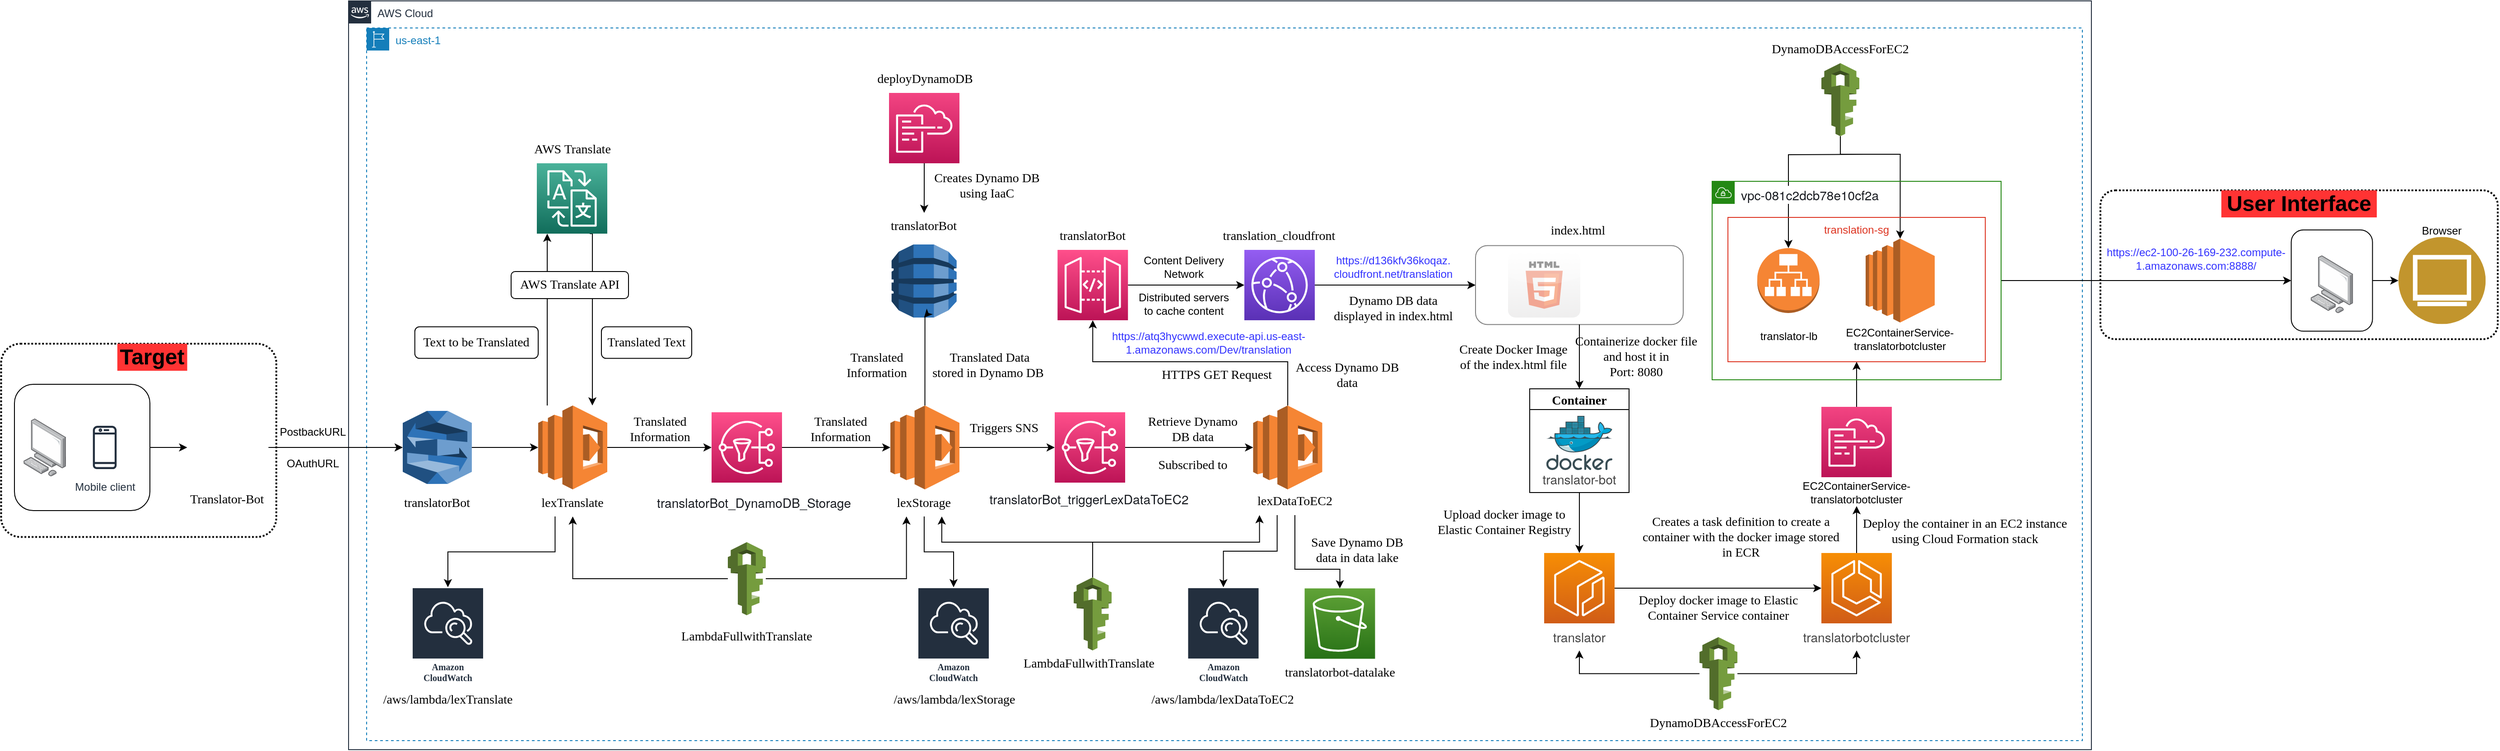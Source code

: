 <mxfile version="16.5.4" type="github">
  <diagram id="Cde-3X-1X5EVj61imLlX" name="Page-1">
    <mxGraphModel dx="1662" dy="762" grid="1" gridSize="10" guides="1" tooltips="1" connect="1" arrows="1" fold="1" page="1" pageScale="1" pageWidth="827" pageHeight="1169" math="0" shadow="0">
      <root>
        <mxCell id="0" />
        <mxCell id="1" parent="0" />
        <mxCell id="ni4OcqO88Lzvq4DjB9Rr-82" value="us-east-1" style="points=[[0,0],[0.25,0],[0.5,0],[0.75,0],[1,0],[1,0.25],[1,0.5],[1,0.75],[1,1],[0.75,1],[0.5,1],[0.25,1],[0,1],[0,0.75],[0,0.5],[0,0.25]];outlineConnect=0;gradientColor=none;html=1;whiteSpace=wrap;fontSize=12;fontStyle=0;container=1;pointerEvents=0;collapsible=0;recursiveResize=0;shape=mxgraph.aws4.group;grIcon=mxgraph.aws4.group_region;strokeColor=#147EBA;fillColor=none;verticalAlign=top;align=left;spacingLeft=30;fontColor=#147EBA;dashed=1;" vertex="1" parent="1">
          <mxGeometry x="440" y="30" width="1900" height="790" as="geometry" />
        </mxCell>
        <mxCell id="rzOmGo2VR9fKO25eVvpv-13" value="HTTPS GET Request" style="text;html=1;strokeColor=none;fillColor=none;align=center;verticalAlign=middle;whiteSpace=wrap;rounded=0;fontFamily=Tahoma;fontStyle=0;fontSize=14;" parent="ni4OcqO88Lzvq4DjB9Rr-82" vertex="1">
          <mxGeometry x="863.56" y="370" width="154.88" height="30" as="geometry" />
        </mxCell>
        <mxCell id="rzOmGo2VR9fKO25eVvpv-29" value="" style="shape=image;html=1;verticalAlign=top;verticalLabelPosition=bottom;labelBackgroundColor=#ffffff;imageAspect=0;aspect=fixed;image=https://cdn1.iconfinder.com/data/icons/hawcons/32/700035-icon-77-document-file-css-128.png" parent="ni4OcqO88Lzvq4DjB9Rr-82" vertex="1">
          <mxGeometry x="1408" y="250" width="70" height="70" as="geometry" />
        </mxCell>
        <mxCell id="rzOmGo2VR9fKO25eVvpv-30" value="" style="shape=image;html=1;verticalAlign=top;verticalLabelPosition=bottom;labelBackgroundColor=#ffffff;imageAspect=0;aspect=fixed;image=https://cdn0.iconfinder.com/data/icons/file-names-26/512/27-128.png" parent="ni4OcqO88Lzvq4DjB9Rr-82" vertex="1">
          <mxGeometry x="1344" y="250" width="70" height="70" as="geometry" />
        </mxCell>
        <mxCell id="rzOmGo2VR9fKO25eVvpv-27" value="" style="dashed=0;outlineConnect=0;html=1;align=center;labelPosition=center;verticalLabelPosition=bottom;verticalAlign=top;shape=mxgraph.webicons.html5;gradientColor=#DFDEDE" parent="ni4OcqO88Lzvq4DjB9Rr-82" vertex="1">
          <mxGeometry x="1264" y="249" width="80" height="72" as="geometry" />
        </mxCell>
        <mxCell id="EA1YKVZXCybgp4M1fabI-1" value="AWS Cloud" style="points=[[0,0],[0.25,0],[0.5,0],[0.75,0],[1,0],[1,0.25],[1,0.5],[1,0.75],[1,1],[0.75,1],[0.5,1],[0.25,1],[0,1],[0,0.75],[0,0.5],[0,0.25]];outlineConnect=0;gradientColor=none;html=1;whiteSpace=wrap;fontSize=12;fontStyle=0;shape=mxgraph.aws4.group;grIcon=mxgraph.aws4.group_aws_cloud_alt;strokeColor=#232F3E;fillColor=none;verticalAlign=top;align=left;spacingLeft=30;fontColor=#232F3E;dashed=0;" parent="1" vertex="1">
          <mxGeometry x="420" width="1930" height="830" as="geometry" />
        </mxCell>
        <mxCell id="XaE2ZHyz7dsWg8NqnUYi-12" value="" style="rounded=1;arcSize=10;dashed=1;fillColor=none;gradientColor=none;dashPattern=1 1;strokeWidth=2;" parent="1" vertex="1">
          <mxGeometry x="2360" y="210" width="440" height="165" as="geometry" />
        </mxCell>
        <mxCell id="XaE2ZHyz7dsWg8NqnUYi-1" value="" style="rounded=1;arcSize=10;dashed=1;fillColor=none;gradientColor=none;dashPattern=1 1;strokeWidth=2;" parent="1" vertex="1">
          <mxGeometry x="35.25" y="380" width="304.75" height="214.25" as="geometry" />
        </mxCell>
        <mxCell id="UKweu5wvskNlFkjZEGn7-25" value="Translated &lt;br&gt;Information" style="text;html=1;strokeColor=none;fillColor=none;align=center;verticalAlign=middle;whiteSpace=wrap;rounded=0;fontFamily=Tahoma;fontStyle=0;fontSize=14;" parent="1" vertex="1">
          <mxGeometry x="690" y="460" width="150" height="30" as="geometry" />
        </mxCell>
        <mxCell id="XaE2ZHyz7dsWg8NqnUYi-13" value="Translated&lt;br&gt;Information" style="text;html=1;strokeColor=none;fillColor=none;align=center;verticalAlign=middle;whiteSpace=wrap;rounded=0;fontFamily=Tahoma;fontStyle=0;fontSize=14;" parent="1" vertex="1">
          <mxGeometry x="890" y="460" width="150" height="30" as="geometry" />
        </mxCell>
        <mxCell id="UKweu5wvskNlFkjZEGn7-30" value="Translated&lt;br&gt;Information" style="text;html=1;strokeColor=none;fillColor=none;align=center;verticalAlign=middle;whiteSpace=wrap;rounded=0;fontFamily=Tahoma;fontStyle=0;fontSize=14;" parent="1" vertex="1">
          <mxGeometry x="930" y="388.75" width="150" height="30" as="geometry" />
        </mxCell>
        <mxCell id="rzOmGo2VR9fKO25eVvpv-54" value="Translated Data &lt;br&gt;stored in Dynamo DB&amp;nbsp;" style="text;html=1;strokeColor=none;fillColor=none;align=center;verticalAlign=middle;whiteSpace=wrap;rounded=0;fontFamily=Tahoma;fontStyle=0;fontSize=14;" parent="1" vertex="1">
          <mxGeometry x="1055.12" y="388.75" width="150" height="30" as="geometry" />
        </mxCell>
        <mxCell id="sKFou9yZOoE1EBQb0Xwh-13" value="Subscribed to" style="text;html=1;strokeColor=none;fillColor=none;align=center;verticalAlign=middle;whiteSpace=wrap;rounded=0;fontFamily=Tahoma;fontStyle=0;fontSize=14;" parent="1" vertex="1">
          <mxGeometry x="1310" y="500" width="90" height="30" as="geometry" />
        </mxCell>
        <mxCell id="A36-IKuRs1dUuJYJ4YyN-19" value="&lt;font style=&quot;font-size: 14px&quot;&gt;Retrieve Dynamo &lt;br&gt;DB data&lt;/font&gt;" style="text;html=1;strokeColor=none;fillColor=none;align=center;verticalAlign=middle;whiteSpace=wrap;rounded=0;fontFamily=Tahoma;fontStyle=0;fontSize=14;" parent="1" vertex="1">
          <mxGeometry x="1280" y="460" width="150" height="30" as="geometry" />
        </mxCell>
        <mxCell id="sKFou9yZOoE1EBQb0Xwh-12" value="Triggers SNS" style="text;html=1;strokeColor=none;fillColor=none;align=center;verticalAlign=middle;whiteSpace=wrap;rounded=0;fontFamily=Tahoma;fontStyle=0;fontSize=14;" parent="1" vertex="1">
          <mxGeometry x="1070.59" y="458.5" width="150" height="30" as="geometry" />
        </mxCell>
        <mxCell id="rzOmGo2VR9fKO25eVvpv-15" value="&lt;font style=&quot;font-size: 14px&quot;&gt;Access Dynamo DB &lt;br&gt;data&lt;/font&gt;" style="text;html=1;strokeColor=none;fillColor=none;align=center;verticalAlign=middle;whiteSpace=wrap;rounded=0;fontFamily=Tahoma;fontStyle=0;fontSize=14;" parent="1" vertex="1">
          <mxGeometry x="1461.75" y="400" width="128.25" height="30" as="geometry" />
        </mxCell>
        <mxCell id="rzOmGo2VR9fKO25eVvpv-17" value="&lt;font style=&quot;font-size: 14px&quot;&gt;Save Dynamo DB &lt;br&gt;data in data lake&lt;/font&gt;" style="text;html=1;strokeColor=none;fillColor=none;align=center;verticalAlign=middle;whiteSpace=wrap;rounded=0;fontFamily=Tahoma;fontStyle=0;fontSize=14;" parent="1" vertex="1">
          <mxGeometry x="1461.75" y="594.25" width="150" height="30" as="geometry" />
        </mxCell>
        <mxCell id="rzOmGo2VR9fKO25eVvpv-35" value="" style="rounded=1;whiteSpace=wrap;html=1;shadow=0;glass=0;opacity=50;" parent="1" vertex="1">
          <mxGeometry x="1668" y="271.25" width="230" height="87.5" as="geometry" />
        </mxCell>
        <mxCell id="rzOmGo2VR9fKO25eVvpv-41" value="" style="edgeStyle=orthogonalEdgeStyle;rounded=0;orthogonalLoop=1;jettySize=auto;html=1;entryX=0.5;entryY=0;entryDx=0;entryDy=0;" parent="1" source="rzOmGo2VR9fKO25eVvpv-35" target="UKweu5wvskNlFkjZEGn7-52" edge="1">
          <mxGeometry relative="1" as="geometry" />
        </mxCell>
        <mxCell id="UKweu5wvskNlFkjZEGn7-3" value="" style="edgeStyle=orthogonalEdgeStyle;rounded=0;orthogonalLoop=1;jettySize=auto;html=1;fontFamily=Tahoma;fontSize=14;" parent="1" source="mrodCyjBKe6o-l9PmYg6-1" target="mrodCyjBKe6o-l9PmYg6-2" edge="1">
          <mxGeometry relative="1" as="geometry" />
        </mxCell>
        <mxCell id="mrodCyjBKe6o-l9PmYg6-1" value="" style="outlineConnect=0;dashed=0;verticalLabelPosition=bottom;verticalAlign=top;align=center;html=1;shape=mxgraph.aws3.lex;fillColor=#2E73B8;gradientColor=none;" parent="1" vertex="1">
          <mxGeometry x="480" y="454.5" width="76.5" height="81" as="geometry" />
        </mxCell>
        <mxCell id="UKweu5wvskNlFkjZEGn7-14" value="" style="edgeStyle=orthogonalEdgeStyle;rounded=0;orthogonalLoop=1;jettySize=auto;html=1;fontFamily=Tahoma;fontSize=14;" parent="1" source="mrodCyjBKe6o-l9PmYg6-2" target="mrodCyjBKe6o-l9PmYg6-4" edge="1">
          <mxGeometry relative="1" as="geometry">
            <Array as="points">
              <mxPoint x="640" y="410" />
              <mxPoint x="640" y="410" />
            </Array>
            <mxPoint x="640" y="378" as="targetPoint" />
          </mxGeometry>
        </mxCell>
        <mxCell id="UKweu5wvskNlFkjZEGn7-23" style="edgeStyle=orthogonalEdgeStyle;rounded=0;orthogonalLoop=1;jettySize=auto;html=1;fontFamily=Tahoma;fontSize=14;entryX=0;entryY=0.5;entryDx=0;entryDy=0;entryPerimeter=0;" parent="1" source="mrodCyjBKe6o-l9PmYg6-2" target="UKweu5wvskNlFkjZEGn7-4" edge="1">
          <mxGeometry relative="1" as="geometry" />
        </mxCell>
        <mxCell id="mrodCyjBKe6o-l9PmYg6-2" value="" style="outlineConnect=0;dashed=0;verticalLabelPosition=bottom;verticalAlign=top;align=center;html=1;shape=mxgraph.aws3.lambda;fillColor=#F58534;gradientColor=none;" parent="1" vertex="1">
          <mxGeometry x="630" y="448.5" width="76.5" height="93" as="geometry" />
        </mxCell>
        <mxCell id="UKweu5wvskNlFkjZEGn7-17" value="" style="edgeStyle=orthogonalEdgeStyle;rounded=0;orthogonalLoop=1;jettySize=auto;html=1;fontFamily=Tahoma;fontSize=14;exitX=0.75;exitY=1;exitDx=0;exitDy=0;exitPerimeter=0;" parent="1" source="mrodCyjBKe6o-l9PmYg6-4" target="mrodCyjBKe6o-l9PmYg6-2" edge="1">
          <mxGeometry relative="1" as="geometry">
            <Array as="points">
              <mxPoint x="690" y="258" />
            </Array>
            <mxPoint x="690" y="378" as="sourcePoint" />
          </mxGeometry>
        </mxCell>
        <mxCell id="mrodCyjBKe6o-l9PmYg6-4" value="" style="sketch=0;points=[[0,0,0],[0.25,0,0],[0.5,0,0],[0.75,0,0],[1,0,0],[0,1,0],[0.25,1,0],[0.5,1,0],[0.75,1,0],[1,1,0],[0,0.25,0],[0,0.5,0],[0,0.75,0],[1,0.25,0],[1,0.5,0],[1,0.75,0]];outlineConnect=0;fontColor=#232F3E;gradientColor=#4AB29A;gradientDirection=north;fillColor=#116D5B;strokeColor=#ffffff;dashed=0;verticalLabelPosition=bottom;verticalAlign=top;align=center;html=1;fontSize=12;fontStyle=0;aspect=fixed;shape=mxgraph.aws4.resourceIcon;resIcon=mxgraph.aws4.translate;" parent="1" vertex="1">
          <mxGeometry x="628.5" y="180" width="78" height="78" as="geometry" />
        </mxCell>
        <mxCell id="sKFou9yZOoE1EBQb0Xwh-3" style="edgeStyle=orthogonalEdgeStyle;rounded=0;orthogonalLoop=1;jettySize=auto;html=1;exitX=0.25;exitY=1;exitDx=0;exitDy=0;" parent="1" source="UKweu5wvskNlFkjZEGn7-1" target="UKweu5wvskNlFkjZEGn7-35" edge="1">
          <mxGeometry relative="1" as="geometry" />
        </mxCell>
        <mxCell id="UKweu5wvskNlFkjZEGn7-1" value="lexTranslate" style="text;html=1;strokeColor=none;fillColor=none;align=center;verticalAlign=middle;whiteSpace=wrap;rounded=0;fontFamily=Tahoma;fontStyle=0;fontSize=14;" parent="1" vertex="1">
          <mxGeometry x="629.13" y="541.5" width="78.25" height="30" as="geometry" />
        </mxCell>
        <mxCell id="UKweu5wvskNlFkjZEGn7-2" value="translatorBot" style="text;html=1;strokeColor=none;fillColor=none;align=center;verticalAlign=middle;whiteSpace=wrap;rounded=0;fontFamily=Tahoma;fontStyle=0;fontSize=14;" parent="1" vertex="1">
          <mxGeometry x="479.12" y="541.5" width="78.25" height="30" as="geometry" />
        </mxCell>
        <mxCell id="UKweu5wvskNlFkjZEGn7-27" value="" style="edgeStyle=orthogonalEdgeStyle;rounded=0;orthogonalLoop=1;jettySize=auto;html=1;fontFamily=Tahoma;fontSize=14;" parent="1" source="UKweu5wvskNlFkjZEGn7-4" target="UKweu5wvskNlFkjZEGn7-26" edge="1">
          <mxGeometry relative="1" as="geometry" />
        </mxCell>
        <mxCell id="UKweu5wvskNlFkjZEGn7-4" value="" style="sketch=0;points=[[0,0,0],[0.25,0,0],[0.5,0,0],[0.75,0,0],[1,0,0],[0,1,0],[0.25,1,0],[0.5,1,0],[0.75,1,0],[1,1,0],[0,0.25,0],[0,0.5,0],[0,0.75,0],[1,0.25,0],[1,0.5,0],[1,0.75,0]];outlineConnect=0;fontColor=#232F3E;gradientColor=#FF4F8B;gradientDirection=north;fillColor=#BC1356;strokeColor=#ffffff;dashed=0;verticalLabelPosition=bottom;verticalAlign=top;align=center;html=1;fontSize=12;fontStyle=0;aspect=fixed;shape=mxgraph.aws4.resourceIcon;resIcon=mxgraph.aws4.sns;fontFamily=Tahoma;" parent="1" vertex="1">
          <mxGeometry x="822" y="456" width="78" height="78" as="geometry" />
        </mxCell>
        <mxCell id="UKweu5wvskNlFkjZEGn7-11" value="" style="edgeStyle=orthogonalEdgeStyle;rounded=0;orthogonalLoop=1;jettySize=auto;html=1;fontFamily=Tahoma;fontSize=14;" parent="1" source="UKweu5wvskNlFkjZEGn7-7" target="UKweu5wvskNlFkjZEGn7-1" edge="1">
          <mxGeometry relative="1" as="geometry" />
        </mxCell>
        <mxCell id="UKweu5wvskNlFkjZEGn7-33" style="edgeStyle=orthogonalEdgeStyle;rounded=0;orthogonalLoop=1;jettySize=auto;html=1;entryX=0.25;entryY=1;entryDx=0;entryDy=0;fontFamily=Tahoma;fontSize=14;" parent="1" source="UKweu5wvskNlFkjZEGn7-7" target="UKweu5wvskNlFkjZEGn7-31" edge="1">
          <mxGeometry relative="1" as="geometry" />
        </mxCell>
        <mxCell id="UKweu5wvskNlFkjZEGn7-7" value="" style="outlineConnect=0;dashed=0;verticalLabelPosition=bottom;verticalAlign=top;align=center;html=1;shape=mxgraph.aws3.iam;fillColor=#759C3E;gradientColor=none;fontFamily=Tahoma;fontSize=14;" parent="1" vertex="1">
          <mxGeometry x="840" y="600" width="42" height="81" as="geometry" />
        </mxCell>
        <mxCell id="UKweu5wvskNlFkjZEGn7-10" value="LambdaFullwithTranslate" style="text;html=1;strokeColor=none;fillColor=none;align=center;verticalAlign=middle;whiteSpace=wrap;rounded=0;fontFamily=Tahoma;fontStyle=0;fontSize=14;" parent="1" vertex="1">
          <mxGeometry x="821.75" y="690" width="78.25" height="30" as="geometry" />
        </mxCell>
        <mxCell id="UKweu5wvskNlFkjZEGn7-12" value="" style="outlineConnect=0;dashed=0;verticalLabelPosition=bottom;verticalAlign=top;align=center;html=1;shape=mxgraph.aws3.dynamo_db;fillColor=#2E73B8;gradientColor=none;fontFamily=Tahoma;fontSize=14;" parent="1" vertex="1">
          <mxGeometry x="1021.37" y="270" width="72" height="81" as="geometry" />
        </mxCell>
        <mxCell id="UKweu5wvskNlFkjZEGn7-13" value="AWS Translate" style="text;html=1;strokeColor=none;fillColor=none;align=center;verticalAlign=middle;whiteSpace=wrap;rounded=0;fontFamily=Tahoma;fontStyle=0;fontSize=14;" parent="1" vertex="1">
          <mxGeometry x="621.63" y="150" width="91.75" height="30" as="geometry" />
        </mxCell>
        <mxCell id="UKweu5wvskNlFkjZEGn7-21" value="Translated Text" style="rounded=1;whiteSpace=wrap;html=1;fontFamily=Tahoma;fontSize=14;" parent="1" vertex="1">
          <mxGeometry x="700" y="361.25" width="100" height="35" as="geometry" />
        </mxCell>
        <mxCell id="UKweu5wvskNlFkjZEGn7-22" value="Text to be Translated" style="rounded=1;whiteSpace=wrap;html=1;fontFamily=Tahoma;fontSize=14;" parent="1" vertex="1">
          <mxGeometry x="493.38" y="361.25" width="136.62" height="35" as="geometry" />
        </mxCell>
        <mxCell id="rzOmGo2VR9fKO25eVvpv-45" value="" style="edgeStyle=orthogonalEdgeStyle;rounded=0;orthogonalLoop=1;jettySize=auto;html=1;" parent="1" source="UKweu5wvskNlFkjZEGn7-26" target="rzOmGo2VR9fKO25eVvpv-44" edge="1">
          <mxGeometry relative="1" as="geometry" />
        </mxCell>
        <mxCell id="UKweu5wvskNlFkjZEGn7-26" value="" style="outlineConnect=0;dashed=0;verticalLabelPosition=bottom;verticalAlign=top;align=center;html=1;shape=mxgraph.aws3.lambda;fillColor=#F58534;gradientColor=none;" parent="1" vertex="1">
          <mxGeometry x="1020" y="448.5" width="76.5" height="93" as="geometry" />
        </mxCell>
        <mxCell id="UKweu5wvskNlFkjZEGn7-29" value="&lt;span style=&quot;color: rgb(22 , 25 , 31) ; font-family: &amp;#34;amazon ember&amp;#34; , &amp;#34;helvetica neue&amp;#34; , &amp;#34;roboto&amp;#34; , &amp;#34;arial&amp;#34; , sans-serif ; background-color: rgb(255 , 255 , 255)&quot;&gt;translatorBot_DynamoDB_Storage&lt;/span&gt;" style="text;html=1;strokeColor=none;fillColor=none;align=center;verticalAlign=middle;whiteSpace=wrap;rounded=0;fontFamily=Tahoma;fontStyle=0;fontSize=14;" parent="1" vertex="1">
          <mxGeometry x="829.75" y="541.5" width="78.25" height="30" as="geometry" />
        </mxCell>
        <mxCell id="ni4OcqO88Lzvq4DjB9Rr-25" style="edgeStyle=orthogonalEdgeStyle;rounded=0;orthogonalLoop=1;jettySize=auto;html=1;" edge="1" parent="1" source="UKweu5wvskNlFkjZEGn7-31" target="UKweu5wvskNlFkjZEGn7-37">
          <mxGeometry relative="1" as="geometry" />
        </mxCell>
        <mxCell id="UKweu5wvskNlFkjZEGn7-31" value="lexStorage" style="text;html=1;strokeColor=none;fillColor=none;align=center;verticalAlign=middle;whiteSpace=wrap;rounded=0;fontFamily=Tahoma;fontStyle=0;fontSize=14;" parent="1" vertex="1">
          <mxGeometry x="1018.25" y="541.5" width="78.25" height="30" as="geometry" />
        </mxCell>
        <mxCell id="UKweu5wvskNlFkjZEGn7-34" value="translatorBot" style="text;html=1;strokeColor=none;fillColor=none;align=center;verticalAlign=middle;whiteSpace=wrap;rounded=0;fontFamily=Tahoma;fontStyle=0;fontSize=14;" parent="1" vertex="1">
          <mxGeometry x="1018.25" y="235" width="78.25" height="30" as="geometry" />
        </mxCell>
        <mxCell id="UKweu5wvskNlFkjZEGn7-35" value="Amazon CloudWatch" style="sketch=0;outlineConnect=0;fontColor=#232F3E;gradientColor=none;strokeColor=#ffffff;fillColor=#232F3E;dashed=0;verticalLabelPosition=middle;verticalAlign=bottom;align=center;html=1;whiteSpace=wrap;fontSize=10;fontStyle=1;spacing=3;shape=mxgraph.aws4.productIcon;prIcon=mxgraph.aws4.cloudwatch;fontFamily=Tahoma;" parent="1" vertex="1">
          <mxGeometry x="490" y="650" width="80" height="110" as="geometry" />
        </mxCell>
        <mxCell id="UKweu5wvskNlFkjZEGn7-37" value="Amazon CloudWatch" style="sketch=0;outlineConnect=0;fontColor=#232F3E;gradientColor=none;strokeColor=#ffffff;fillColor=#232F3E;dashed=0;verticalLabelPosition=middle;verticalAlign=bottom;align=center;html=1;whiteSpace=wrap;fontSize=10;fontStyle=1;spacing=3;shape=mxgraph.aws4.productIcon;prIcon=mxgraph.aws4.cloudwatch;fontFamily=Tahoma;" parent="1" vertex="1">
          <mxGeometry x="1050" y="650" width="80" height="110" as="geometry" />
        </mxCell>
        <mxCell id="UKweu5wvskNlFkjZEGn7-40" value="/aws/lambda/lexTranslate" style="text;html=1;strokeColor=none;fillColor=none;align=center;verticalAlign=middle;whiteSpace=wrap;rounded=0;fontFamily=Tahoma;fontStyle=0;fontSize=14;" parent="1" vertex="1">
          <mxGeometry x="490.88" y="760" width="78.25" height="30" as="geometry" />
        </mxCell>
        <mxCell id="UKweu5wvskNlFkjZEGn7-42" value="/aws/lambda/lexStorage" style="text;html=1;strokeColor=none;fillColor=none;align=center;verticalAlign=middle;whiteSpace=wrap;rounded=0;fontFamily=Tahoma;fontStyle=0;fontSize=14;" parent="1" vertex="1">
          <mxGeometry x="1051.75" y="760" width="78.25" height="30" as="geometry" />
        </mxCell>
        <mxCell id="ni4OcqO88Lzvq4DjB9Rr-4" value="" style="edgeStyle=orthogonalEdgeStyle;rounded=0;orthogonalLoop=1;jettySize=auto;html=1;" edge="1" parent="1" source="UKweu5wvskNlFkjZEGn7-52" target="ni4OcqO88Lzvq4DjB9Rr-3">
          <mxGeometry relative="1" as="geometry" />
        </mxCell>
        <mxCell id="UKweu5wvskNlFkjZEGn7-52" value="Container" style="swimlane;fontFamily=Tahoma;fontSize=14;" parent="1" vertex="1">
          <mxGeometry x="1728" y="430" width="110" height="115" as="geometry" />
        </mxCell>
        <mxCell id="UKweu5wvskNlFkjZEGn7-51" value="" style="sketch=0;aspect=fixed;html=1;points=[];align=center;image;fontSize=12;image=img/lib/mscae/Docker.svg;fontFamily=Tahoma;" parent="UKweu5wvskNlFkjZEGn7-52" vertex="1">
          <mxGeometry x="18.41" y="30" width="73.18" height="60" as="geometry" />
        </mxCell>
        <mxCell id="ni4OcqO88Lzvq4DjB9Rr-41" value="&lt;span style=&quot;color: rgb(68 , 68 , 68) ; font-family: &amp;#34;helvetica neue&amp;#34; , &amp;#34;roboto&amp;#34; , &amp;#34;arial&amp;#34; , &amp;#34;droid sans&amp;#34; , sans-serif ; font-size: 14px ; text-align: left ; background-color: rgb(255 , 255 , 255)&quot;&gt;translator-bot&lt;/span&gt;" style="text;html=1;strokeColor=none;fillColor=none;align=center;verticalAlign=middle;whiteSpace=wrap;rounded=0;" vertex="1" parent="UKweu5wvskNlFkjZEGn7-52">
          <mxGeometry x="10" y="85" width="90" height="30" as="geometry" />
        </mxCell>
        <mxCell id="VdarfOzmsGKDCOIK_PlB-1" value="&lt;span style=&quot;font-family: &amp;#34;tahoma&amp;#34; ; font-size: 14px&quot;&gt;AWS Translate API&lt;/span&gt;" style="rounded=1;whiteSpace=wrap;html=1;" parent="1" vertex="1">
          <mxGeometry x="600" y="300" width="130" height="30" as="geometry" />
        </mxCell>
        <mxCell id="VdarfOzmsGKDCOIK_PlB-5" style="edgeStyle=orthogonalEdgeStyle;rounded=0;orthogonalLoop=1;jettySize=auto;html=1;" parent="1" source="VdarfOzmsGKDCOIK_PlB-4" target="mrodCyjBKe6o-l9PmYg6-1" edge="1">
          <mxGeometry relative="1" as="geometry" />
        </mxCell>
        <mxCell id="VdarfOzmsGKDCOIK_PlB-4" value="" style="shape=image;html=1;verticalAlign=top;verticalLabelPosition=bottom;labelBackgroundColor=#ffffff;imageAspect=0;aspect=fixed;image=https://cdn2.iconfinder.com/data/icons/social-media-2285/512/1_Slack_colored_svg-128.png" parent="1" vertex="1">
          <mxGeometry x="241.31" y="450" width="90" height="90" as="geometry" />
        </mxCell>
        <mxCell id="VdarfOzmsGKDCOIK_PlB-6" value="Translator-Bot" style="text;html=1;strokeColor=none;fillColor=none;align=center;verticalAlign=middle;whiteSpace=wrap;rounded=0;fontFamily=Tahoma;fontStyle=0;fontSize=14;" parent="1" vertex="1">
          <mxGeometry x="240.19" y="537.75" width="91.12" height="30" as="geometry" />
        </mxCell>
        <mxCell id="rzOmGo2VR9fKO25eVvpv-51" style="edgeStyle=orthogonalEdgeStyle;rounded=0;orthogonalLoop=1;jettySize=auto;html=1;fontSize=12;entryX=0.5;entryY=1;entryDx=0;entryDy=0;entryPerimeter=0;" parent="1" source="VdarfOzmsGKDCOIK_PlB-7" target="VdarfOzmsGKDCOIK_PlB-9" edge="1">
          <mxGeometry relative="1" as="geometry">
            <mxPoint x="1244" y="360" as="targetPoint" />
            <Array as="points">
              <mxPoint x="1460" y="400" />
              <mxPoint x="1244" y="400" />
            </Array>
          </mxGeometry>
        </mxCell>
        <mxCell id="VdarfOzmsGKDCOIK_PlB-7" value="" style="outlineConnect=0;dashed=0;verticalLabelPosition=bottom;verticalAlign=top;align=center;html=1;shape=mxgraph.aws3.lambda;fillColor=#F58534;gradientColor=none;" parent="1" vertex="1">
          <mxGeometry x="1421.75" y="448.5" width="76.5" height="93" as="geometry" />
        </mxCell>
        <mxCell id="ni4OcqO88Lzvq4DjB9Rr-5" style="edgeStyle=orthogonalEdgeStyle;rounded=0;orthogonalLoop=1;jettySize=auto;html=1;entryX=0;entryY=0.5;entryDx=0;entryDy=0;entryPerimeter=0;" edge="1" parent="1" source="VdarfOzmsGKDCOIK_PlB-9" target="ni4OcqO88Lzvq4DjB9Rr-60">
          <mxGeometry relative="1" as="geometry" />
        </mxCell>
        <mxCell id="VdarfOzmsGKDCOIK_PlB-9" value="" style="sketch=0;points=[[0,0,0],[0.25,0,0],[0.5,0,0],[0.75,0,0],[1,0,0],[0,1,0],[0.25,1,0],[0.5,1,0],[0.75,1,0],[1,1,0],[0,0.25,0],[0,0.5,0],[0,0.75,0],[1,0.25,0],[1,0.5,0],[1,0.75,0]];outlineConnect=0;fontColor=#232F3E;gradientColor=#FF4F8B;gradientDirection=north;fillColor=#BC1356;strokeColor=#ffffff;dashed=0;verticalLabelPosition=bottom;verticalAlign=top;align=center;html=1;fontSize=12;fontStyle=0;aspect=fixed;shape=mxgraph.aws4.resourceIcon;resIcon=mxgraph.aws4.api_gateway;" parent="1" vertex="1">
          <mxGeometry x="1205.12" y="276" width="78" height="78" as="geometry" />
        </mxCell>
        <mxCell id="rzOmGo2VR9fKO25eVvpv-52" value="" style="edgeStyle=orthogonalEdgeStyle;rounded=0;orthogonalLoop=1;jettySize=auto;html=1;fontSize=12;exitX=0.25;exitY=1;exitDx=0;exitDy=0;" parent="1" source="sKFou9yZOoE1EBQb0Xwh-4" target="sKFou9yZOoE1EBQb0Xwh-17" edge="1">
          <mxGeometry relative="1" as="geometry" />
        </mxCell>
        <mxCell id="rzOmGo2VR9fKO25eVvpv-53" value="" style="edgeStyle=orthogonalEdgeStyle;rounded=0;orthogonalLoop=1;jettySize=auto;html=1;fontSize=12;entryX=0.5;entryY=0;entryDx=0;entryDy=0;entryPerimeter=0;" parent="1" source="sKFou9yZOoE1EBQb0Xwh-4" target="A36-IKuRs1dUuJYJ4YyN-14" edge="1">
          <mxGeometry relative="1" as="geometry">
            <Array as="points">
              <mxPoint x="1512" y="630" />
              <mxPoint x="1659" y="630" />
            </Array>
          </mxGeometry>
        </mxCell>
        <mxCell id="sKFou9yZOoE1EBQb0Xwh-4" value="lexDataToEC2" style="text;html=1;strokeColor=none;fillColor=none;align=center;verticalAlign=middle;whiteSpace=wrap;rounded=0;fontFamily=Tahoma;fontStyle=0;fontSize=14;" parent="1" vertex="1">
          <mxGeometry x="1428.75" y="540" width="78.25" height="30" as="geometry" />
        </mxCell>
        <mxCell id="XaE2ZHyz7dsWg8NqnUYi-8" style="edgeStyle=orthogonalEdgeStyle;rounded=0;orthogonalLoop=1;jettySize=auto;html=1;exitX=0.5;exitY=0;exitDx=0;exitDy=0;entryX=0.5;entryY=1;entryDx=0;entryDy=0;entryPerimeter=0;exitPerimeter=0;" parent="1" source="UKweu5wvskNlFkjZEGn7-26" target="UKweu5wvskNlFkjZEGn7-12" edge="1">
          <mxGeometry relative="1" as="geometry">
            <Array as="points">
              <mxPoint x="1058" y="350" />
              <mxPoint x="1057" y="350" />
            </Array>
          </mxGeometry>
        </mxCell>
        <mxCell id="sKFou9yZOoE1EBQb0Xwh-16" value="&lt;span style=&quot;color: rgb(22 , 25 , 31) ; font-family: &amp;#34;amazon ember&amp;#34; , &amp;#34;helvetica neue&amp;#34; , &amp;#34;roboto&amp;#34; , &amp;#34;arial&amp;#34; , sans-serif ; background-color: rgb(255 , 255 , 255)&quot;&gt;translatorBot_triggerLexDataToEC2&lt;/span&gt;" style="text;html=1;strokeColor=none;fillColor=none;align=center;verticalAlign=middle;whiteSpace=wrap;rounded=0;fontFamily=Tahoma;fontStyle=0;fontSize=14;" parent="1" vertex="1">
          <mxGeometry x="1201" y="537.75" width="78.25" height="30" as="geometry" />
        </mxCell>
        <mxCell id="sKFou9yZOoE1EBQb0Xwh-17" value="Amazon CloudWatch" style="sketch=0;outlineConnect=0;fontColor=#232F3E;gradientColor=none;strokeColor=#ffffff;fillColor=#232F3E;dashed=0;verticalLabelPosition=middle;verticalAlign=bottom;align=center;html=1;whiteSpace=wrap;fontSize=10;fontStyle=1;spacing=3;shape=mxgraph.aws4.productIcon;prIcon=mxgraph.aws4.cloudwatch;fontFamily=Tahoma;" parent="1" vertex="1">
          <mxGeometry x="1348.75" y="650" width="80" height="110" as="geometry" />
        </mxCell>
        <mxCell id="sKFou9yZOoE1EBQb0Xwh-18" value="/aws/lambda/lexDataToEC2" style="text;html=1;strokeColor=none;fillColor=none;align=center;verticalAlign=middle;whiteSpace=wrap;rounded=0;fontFamily=Tahoma;fontStyle=0;fontSize=14;" parent="1" vertex="1">
          <mxGeometry x="1348.75" y="760" width="78.25" height="30" as="geometry" />
        </mxCell>
        <mxCell id="sKFou9yZOoE1EBQb0Xwh-30" value="" style="edgeStyle=orthogonalEdgeStyle;rounded=0;orthogonalLoop=1;jettySize=auto;html=1;" parent="1" source="sKFou9yZOoE1EBQb0Xwh-25" target="VdarfOzmsGKDCOIK_PlB-4" edge="1">
          <mxGeometry relative="1" as="geometry" />
        </mxCell>
        <mxCell id="sKFou9yZOoE1EBQb0Xwh-25" value="" style="rounded=1;whiteSpace=wrap;html=1;" parent="1" vertex="1">
          <mxGeometry x="50" y="425" width="150" height="140" as="geometry" />
        </mxCell>
        <mxCell id="sKFou9yZOoE1EBQb0Xwh-28" value="Mobile client" style="sketch=0;outlineConnect=0;fontColor=#232F3E;gradientColor=none;strokeColor=#232F3E;fillColor=#ffffff;dashed=0;verticalLabelPosition=bottom;verticalAlign=top;align=center;html=1;fontSize=12;fontStyle=0;aspect=fixed;shape=mxgraph.aws4.resourceIcon;resIcon=mxgraph.aws4.mobile_client;" parent="1" vertex="1">
          <mxGeometry x="120" y="465" width="60" height="60" as="geometry" />
        </mxCell>
        <mxCell id="sKFou9yZOoE1EBQb0Xwh-29" value="" style="points=[];aspect=fixed;html=1;align=center;shadow=0;dashed=0;image;image=img/lib/allied_telesis/computer_and_terminals/Personal_Computer.svg;" parent="1" vertex="1">
          <mxGeometry x="60" y="463.05" width="47.15" height="63.9" as="geometry" />
        </mxCell>
        <mxCell id="A36-IKuRs1dUuJYJ4YyN-14" value="" style="sketch=0;points=[[0,0,0],[0.25,0,0],[0.5,0,0],[0.75,0,0],[1,0,0],[0,1,0],[0.25,1,0],[0.5,1,0],[0.75,1,0],[1,1,0],[0,0.25,0],[0,0.5,0],[0,0.75,0],[1,0.25,0],[1,0.5,0],[1,0.75,0]];outlineConnect=0;fontColor=#232F3E;gradientColor=#60A337;gradientDirection=north;fillColor=#277116;strokeColor=#ffffff;dashed=0;verticalLabelPosition=bottom;verticalAlign=top;align=center;html=1;fontSize=12;fontStyle=0;aspect=fixed;shape=mxgraph.aws4.resourceIcon;resIcon=mxgraph.aws4.s3;" parent="1" vertex="1">
          <mxGeometry x="1478.75" y="651.25" width="78" height="78" as="geometry" />
        </mxCell>
        <mxCell id="A36-IKuRs1dUuJYJ4YyN-18" value="translatorbot-datalake" style="text;html=1;strokeColor=none;fillColor=none;align=center;verticalAlign=middle;whiteSpace=wrap;rounded=0;fontFamily=Tahoma;fontStyle=0;fontSize=14;" parent="1" vertex="1">
          <mxGeometry x="1442.75" y="730" width="150" height="30" as="geometry" />
        </mxCell>
        <mxCell id="rzOmGo2VR9fKO25eVvpv-2" value="translatorBot" style="text;html=1;strokeColor=none;fillColor=none;align=center;verticalAlign=middle;whiteSpace=wrap;rounded=0;fontFamily=Tahoma;fontStyle=0;fontSize=14;" parent="1" vertex="1">
          <mxGeometry x="1204.87" y="246" width="78.25" height="30" as="geometry" />
        </mxCell>
        <mxCell id="rzOmGo2VR9fKO25eVvpv-40" value="" style="aspect=fixed;perimeter=ellipsePerimeter;html=1;align=center;shadow=0;dashed=0;fontColor=#4277BB;labelBackgroundColor=#ffffff;fontSize=12;spacingTop=3;image;image=img/lib/ibm/users/browser.svg;" parent="1" vertex="1">
          <mxGeometry x="2690.01" y="261.68" width="96.63" height="96.63" as="geometry" />
        </mxCell>
        <mxCell id="rzOmGo2VR9fKO25eVvpv-47" value="" style="edgeStyle=orthogonalEdgeStyle;rounded=0;orthogonalLoop=1;jettySize=auto;html=1;entryX=0;entryY=0.5;entryDx=0;entryDy=0;entryPerimeter=0;" parent="1" source="rzOmGo2VR9fKO25eVvpv-44" target="VdarfOzmsGKDCOIK_PlB-7" edge="1">
          <mxGeometry relative="1" as="geometry" />
        </mxCell>
        <mxCell id="rzOmGo2VR9fKO25eVvpv-44" value="" style="sketch=0;points=[[0,0,0],[0.25,0,0],[0.5,0,0],[0.75,0,0],[1,0,0],[0,1,0],[0.25,1,0],[0.5,1,0],[0.75,1,0],[1,1,0],[0,0.25,0],[0,0.5,0],[0,0.75,0],[1,0.25,0],[1,0.5,0],[1,0.75,0]];outlineConnect=0;fontColor=#232F3E;gradientColor=#FF4F8B;gradientDirection=north;fillColor=#BC1356;strokeColor=#ffffff;dashed=0;verticalLabelPosition=bottom;verticalAlign=top;align=center;html=1;fontSize=12;fontStyle=0;aspect=fixed;shape=mxgraph.aws4.resourceIcon;resIcon=mxgraph.aws4.sns;fontFamily=Tahoma;" parent="1" vertex="1">
          <mxGeometry x="1202" y="456" width="78" height="78" as="geometry" />
        </mxCell>
        <mxCell id="XaE2ZHyz7dsWg8NqnUYi-2" value="&lt;h1&gt;&lt;b&gt;Target&lt;/b&gt;&lt;/h1&gt;" style="text;html=1;strokeColor=none;fillColor=#FF3333;align=center;verticalAlign=middle;whiteSpace=wrap;rounded=0;" parent="1" vertex="1">
          <mxGeometry x="163.94" y="380" width="77.37" height="30" as="geometry" />
        </mxCell>
        <mxCell id="XaE2ZHyz7dsWg8NqnUYi-4" value="Browser" style="text;html=1;strokeColor=none;fillColor=none;align=center;verticalAlign=middle;whiteSpace=wrap;rounded=0;" parent="1" vertex="1">
          <mxGeometry x="2708.32" y="240" width="60" height="30" as="geometry" />
        </mxCell>
        <mxCell id="ni4OcqO88Lzvq4DjB9Rr-96" style="edgeStyle=orthogonalEdgeStyle;rounded=0;orthogonalLoop=1;jettySize=auto;html=1;exitX=1;exitY=0.5;exitDx=0;exitDy=0;entryX=0;entryY=0.5;entryDx=0;entryDy=0;fontColor=#3333FF;" edge="1" parent="1" source="XaE2ZHyz7dsWg8NqnUYi-5" target="ni4OcqO88Lzvq4DjB9Rr-85">
          <mxGeometry relative="1" as="geometry" />
        </mxCell>
        <mxCell id="ni4OcqO88Lzvq4DjB9Rr-44" value="" style="edgeStyle=orthogonalEdgeStyle;rounded=0;orthogonalLoop=1;jettySize=auto;html=1;" edge="1" parent="1" source="XaE2ZHyz7dsWg8NqnUYi-6" target="UKweu5wvskNlFkjZEGn7-34">
          <mxGeometry relative="1" as="geometry" />
        </mxCell>
        <mxCell id="XaE2ZHyz7dsWg8NqnUYi-6" value="" style="sketch=0;points=[[0,0,0],[0.25,0,0],[0.5,0,0],[0.75,0,0],[1,0,0],[0,1,0],[0.25,1,0],[0.5,1,0],[0.75,1,0],[1,1,0],[0,0.25,0],[0,0.5,0],[0,0.75,0],[1,0.25,0],[1,0.5,0],[1,0.75,0]];points=[[0,0,0],[0.25,0,0],[0.5,0,0],[0.75,0,0],[1,0,0],[0,1,0],[0.25,1,0],[0.5,1,0],[0.75,1,0],[1,1,0],[0,0.25,0],[0,0.5,0],[0,0.75,0],[1,0.25,0],[1,0.5,0],[1,0.75,0]];outlineConnect=0;fontColor=#232F3E;gradientColor=#F34482;gradientDirection=north;fillColor=#BC1356;strokeColor=#ffffff;dashed=0;verticalLabelPosition=bottom;verticalAlign=top;align=center;html=1;fontSize=12;fontStyle=0;aspect=fixed;shape=mxgraph.aws4.resourceIcon;resIcon=mxgraph.aws4.cloudformation;" parent="1" vertex="1">
          <mxGeometry x="1018.5" y="102" width="78" height="78" as="geometry" />
        </mxCell>
        <mxCell id="XaE2ZHyz7dsWg8NqnUYi-11" value="Creates Dynamo DB using IaaC" style="text;html=1;strokeColor=none;fillColor=none;align=center;verticalAlign=middle;whiteSpace=wrap;rounded=0;fontFamily=Tahoma;fontStyle=0;fontSize=14;" parent="1" vertex="1">
          <mxGeometry x="1052" y="190" width="150" height="30" as="geometry" />
        </mxCell>
        <mxCell id="XaE2ZHyz7dsWg8NqnUYi-21" value="deployDynamoDB" style="text;html=1;strokeColor=none;fillColor=none;align=center;verticalAlign=middle;whiteSpace=wrap;rounded=0;fontFamily=Tahoma;fontSize=14;" parent="1" vertex="1">
          <mxGeometry x="992.75" y="72" width="131" height="30" as="geometry" />
        </mxCell>
        <mxCell id="ni4OcqO88Lzvq4DjB9Rr-49" style="edgeStyle=orthogonalEdgeStyle;rounded=0;orthogonalLoop=1;jettySize=auto;html=1;entryX=0.5;entryY=1;entryDx=0;entryDy=0;" edge="1" parent="1" source="ni4OcqO88Lzvq4DjB9Rr-1" target="ni4OcqO88Lzvq4DjB9Rr-45">
          <mxGeometry relative="1" as="geometry" />
        </mxCell>
        <mxCell id="ni4OcqO88Lzvq4DjB9Rr-1" value="" style="sketch=0;points=[[0,0,0],[0.25,0,0],[0.5,0,0],[0.75,0,0],[1,0,0],[0,1,0],[0.25,1,0],[0.5,1,0],[0.75,1,0],[1,1,0],[0,0.25,0],[0,0.5,0],[0,0.75,0],[1,0.25,0],[1,0.5,0],[1,0.75,0]];outlineConnect=0;fontColor=#232F3E;gradientColor=#F78E04;gradientDirection=north;fillColor=#D05C17;strokeColor=#ffffff;dashed=0;verticalLabelPosition=bottom;verticalAlign=top;align=center;html=1;fontSize=12;fontStyle=0;aspect=fixed;shape=mxgraph.aws4.resourceIcon;resIcon=mxgraph.aws4.ecs;" vertex="1" parent="1">
          <mxGeometry x="2051" y="612" width="78" height="78" as="geometry" />
        </mxCell>
        <mxCell id="ni4OcqO88Lzvq4DjB9Rr-42" value="" style="edgeStyle=orthogonalEdgeStyle;rounded=0;orthogonalLoop=1;jettySize=auto;html=1;entryX=0;entryY=0.5;entryDx=0;entryDy=0;entryPerimeter=0;" edge="1" parent="1" source="ni4OcqO88Lzvq4DjB9Rr-3" target="ni4OcqO88Lzvq4DjB9Rr-1">
          <mxGeometry relative="1" as="geometry" />
        </mxCell>
        <mxCell id="ni4OcqO88Lzvq4DjB9Rr-3" value="" style="sketch=0;points=[[0,0,0],[0.25,0,0],[0.5,0,0],[0.75,0,0],[1,0,0],[0,1,0],[0.25,1,0],[0.5,1,0],[0.75,1,0],[1,1,0],[0,0.25,0],[0,0.5,0],[0,0.75,0],[1,0.25,0],[1,0.5,0],[1,0.75,0]];outlineConnect=0;fontColor=#232F3E;gradientColor=#F78E04;gradientDirection=north;fillColor=#D05C17;strokeColor=#ffffff;dashed=0;verticalLabelPosition=bottom;verticalAlign=top;align=center;html=1;fontSize=12;fontStyle=0;aspect=fixed;shape=mxgraph.aws4.resourceIcon;resIcon=mxgraph.aws4.ecr;" vertex="1" parent="1">
          <mxGeometry x="1744" y="612" width="78" height="78" as="geometry" />
        </mxCell>
        <mxCell id="ni4OcqO88Lzvq4DjB9Rr-6" value="index.html" style="text;html=1;strokeColor=none;fillColor=none;align=center;verticalAlign=middle;whiteSpace=wrap;rounded=0;fontFamily=Tahoma;fontSize=14;" vertex="1" parent="1">
          <mxGeometry x="1715.5" y="240" width="131" height="30" as="geometry" />
        </mxCell>
        <mxCell id="ni4OcqO88Lzvq4DjB9Rr-9" value="&lt;span style=&quot;color: rgb(68 , 68 , 68) ; font-family: &amp;#34;helvetica neue&amp;#34; , &amp;#34;roboto&amp;#34; , &amp;#34;arial&amp;#34; , &amp;#34;droid sans&amp;#34; , sans-serif ; font-size: 14px ; text-align: left ; background-color: rgb(255 , 255 , 255)&quot;&gt;translatorbotcluster&lt;/span&gt;" style="text;html=1;strokeColor=none;fillColor=none;align=center;verticalAlign=middle;whiteSpace=wrap;rounded=0;" vertex="1" parent="1">
          <mxGeometry x="2029" y="690" width="122" height="30" as="geometry" />
        </mxCell>
        <mxCell id="ni4OcqO88Lzvq4DjB9Rr-10" value="&lt;span style=&quot;color: rgb(68 , 68 , 68) ; font-family: &amp;#34;helvetica neue&amp;#34; , &amp;#34;roboto&amp;#34; , &amp;#34;arial&amp;#34; , &amp;#34;droid sans&amp;#34; , sans-serif ; font-size: 14px ; text-align: left ; background-color: rgb(255 , 255 , 255)&quot;&gt;translator&lt;/span&gt;" style="text;html=1;strokeColor=none;fillColor=none;align=center;verticalAlign=middle;whiteSpace=wrap;rounded=0;" vertex="1" parent="1">
          <mxGeometry x="1748" y="690" width="70" height="30" as="geometry" />
        </mxCell>
        <mxCell id="ni4OcqO88Lzvq4DjB9Rr-11" value="Upload docker image to Elastic Container Registry" style="text;html=1;strokeColor=none;fillColor=none;align=center;verticalAlign=middle;whiteSpace=wrap;rounded=0;fontFamily=Tahoma;fontStyle=0;fontSize=14;" vertex="1" parent="1">
          <mxGeometry x="1620" y="555" width="160" height="45" as="geometry" />
        </mxCell>
        <mxCell id="ni4OcqO88Lzvq4DjB9Rr-12" value="Containerize docker file and host it in&lt;br&gt;Port: 8080" style="text;html=1;strokeColor=none;fillColor=none;align=center;verticalAlign=middle;whiteSpace=wrap;rounded=0;fontFamily=Tahoma;fontStyle=0;fontSize=14;" vertex="1" parent="1">
          <mxGeometry x="1776" y="371.25" width="140" height="47.5" as="geometry" />
        </mxCell>
        <mxCell id="ni4OcqO88Lzvq4DjB9Rr-13" value="Create Docker Image&lt;br&gt;of the index.html file" style="text;html=1;strokeColor=none;fillColor=none;align=center;verticalAlign=middle;whiteSpace=wrap;rounded=0;fontFamily=Tahoma;fontStyle=0;fontSize=14;" vertex="1" parent="1">
          <mxGeometry x="1640" y="380" width="140" height="30" as="geometry" />
        </mxCell>
        <mxCell id="ni4OcqO88Lzvq4DjB9Rr-16" value="&lt;font style=&quot;font-size: 14px&quot;&gt;Dynamo DB data displayed in index.html&lt;/font&gt;" style="text;html=1;strokeColor=none;fillColor=none;align=center;verticalAlign=middle;whiteSpace=wrap;rounded=0;fontFamily=Tahoma;fontStyle=0;fontSize=14;" vertex="1" parent="1">
          <mxGeometry x="1502" y="317.75" width="150" height="46" as="geometry" />
        </mxCell>
        <mxCell id="ni4OcqO88Lzvq4DjB9Rr-98" style="edgeStyle=orthogonalEdgeStyle;rounded=0;orthogonalLoop=1;jettySize=auto;html=1;entryX=0.75;entryY=1;entryDx=0;entryDy=0;fontColor=#3333FF;" edge="1" parent="1" source="ni4OcqO88Lzvq4DjB9Rr-17" target="UKweu5wvskNlFkjZEGn7-31">
          <mxGeometry relative="1" as="geometry">
            <Array as="points">
              <mxPoint x="1244" y="600" />
              <mxPoint x="1077" y="600" />
            </Array>
          </mxGeometry>
        </mxCell>
        <mxCell id="ni4OcqO88Lzvq4DjB9Rr-99" style="edgeStyle=orthogonalEdgeStyle;rounded=0;orthogonalLoop=1;jettySize=auto;html=1;entryX=0;entryY=1;entryDx=0;entryDy=0;fontColor=#3333FF;" edge="1" parent="1" source="ni4OcqO88Lzvq4DjB9Rr-17" target="sKFou9yZOoE1EBQb0Xwh-4">
          <mxGeometry relative="1" as="geometry">
            <Array as="points">
              <mxPoint x="1244" y="600" />
              <mxPoint x="1429" y="600" />
            </Array>
          </mxGeometry>
        </mxCell>
        <mxCell id="ni4OcqO88Lzvq4DjB9Rr-17" value="" style="outlineConnect=0;dashed=0;verticalLabelPosition=bottom;verticalAlign=top;align=center;html=1;shape=mxgraph.aws3.iam;fillColor=#759C3E;gradientColor=none;fontFamily=Tahoma;fontSize=14;" vertex="1" parent="1">
          <mxGeometry x="1222.99" y="639" width="42" height="81" as="geometry" />
        </mxCell>
        <mxCell id="ni4OcqO88Lzvq4DjB9Rr-24" value="LambdaFullwithTranslate" style="text;html=1;strokeColor=none;fillColor=none;align=center;verticalAlign=middle;whiteSpace=wrap;rounded=0;fontFamily=Tahoma;fontStyle=0;fontSize=14;" vertex="1" parent="1">
          <mxGeometry x="1201.0" y="720" width="78.25" height="30" as="geometry" />
        </mxCell>
        <mxCell id="ni4OcqO88Lzvq4DjB9Rr-43" value="Deploy docker image to Elastic Container Service container" style="text;html=1;strokeColor=none;fillColor=none;align=center;verticalAlign=middle;whiteSpace=wrap;rounded=0;fontFamily=Tahoma;fontStyle=0;fontSize=14;" vertex="1" parent="1">
          <mxGeometry x="1823" y="650" width="228" height="45" as="geometry" />
        </mxCell>
        <mxCell id="ni4OcqO88Lzvq4DjB9Rr-45" value="EC2ContainerService-translatorbotcluster" style="text;html=1;strokeColor=none;fillColor=none;align=center;verticalAlign=middle;whiteSpace=wrap;rounded=0;" vertex="1" parent="1">
          <mxGeometry x="2023.93" y="530" width="132.13" height="30" as="geometry" />
        </mxCell>
        <mxCell id="ni4OcqO88Lzvq4DjB9Rr-51" value="" style="edgeStyle=orthogonalEdgeStyle;rounded=0;orthogonalLoop=1;jettySize=auto;html=1;" edge="1" parent="1" source="ni4OcqO88Lzvq4DjB9Rr-46" target="XaE2ZHyz7dsWg8NqnUYi-14">
          <mxGeometry relative="1" as="geometry" />
        </mxCell>
        <mxCell id="ni4OcqO88Lzvq4DjB9Rr-46" value="" style="sketch=0;points=[[0,0,0],[0.25,0,0],[0.5,0,0],[0.75,0,0],[1,0,0],[0,1,0],[0.25,1,0],[0.5,1,0],[0.75,1,0],[1,1,0],[0,0.25,0],[0,0.5,0],[0,0.75,0],[1,0.25,0],[1,0.5,0],[1,0.75,0]];points=[[0,0,0],[0.25,0,0],[0.5,0,0],[0.75,0,0],[1,0,0],[0,1,0],[0.25,1,0],[0.5,1,0],[0.75,1,0],[1,1,0],[0,0.25,0],[0,0.5,0],[0,0.75,0],[1,0.25,0],[1,0.5,0],[1,0.75,0]];outlineConnect=0;fontColor=#232F3E;gradientColor=#F34482;gradientDirection=north;fillColor=#BC1356;strokeColor=#ffffff;dashed=0;verticalLabelPosition=bottom;verticalAlign=top;align=center;html=1;fontSize=12;fontStyle=0;aspect=fixed;shape=mxgraph.aws4.resourceIcon;resIcon=mxgraph.aws4.cloudformation;" vertex="1" parent="1">
          <mxGeometry x="2051" y="450" width="78" height="78" as="geometry" />
        </mxCell>
        <mxCell id="ni4OcqO88Lzvq4DjB9Rr-52" value="Creates a task definition to create a container with the docker image stored in ECR" style="text;html=1;strokeColor=none;fillColor=none;align=center;verticalAlign=middle;whiteSpace=wrap;rounded=0;fontFamily=Tahoma;fontStyle=0;fontSize=14;" vertex="1" parent="1">
          <mxGeometry x="1846.5" y="572.5" width="230" height="45" as="geometry" />
        </mxCell>
        <mxCell id="ni4OcqO88Lzvq4DjB9Rr-53" value="Deploy the container in an EC2 instance using Cloud Formation stack" style="text;html=1;strokeColor=none;fillColor=none;align=center;verticalAlign=middle;whiteSpace=wrap;rounded=0;fontFamily=Tahoma;fontStyle=0;fontSize=14;" vertex="1" parent="1">
          <mxGeometry x="2090" y="565" width="240" height="45" as="geometry" />
        </mxCell>
        <mxCell id="ni4OcqO88Lzvq4DjB9Rr-61" value="" style="edgeStyle=orthogonalEdgeStyle;rounded=0;orthogonalLoop=1;jettySize=auto;html=1;entryX=0;entryY=0.5;entryDx=0;entryDy=0;" edge="1" parent="1" source="ni4OcqO88Lzvq4DjB9Rr-60" target="rzOmGo2VR9fKO25eVvpv-35">
          <mxGeometry relative="1" as="geometry" />
        </mxCell>
        <mxCell id="ni4OcqO88Lzvq4DjB9Rr-60" value="" style="sketch=0;points=[[0,0,0],[0.25,0,0],[0.5,0,0],[0.75,0,0],[1,0,0],[0,1,0],[0.25,1,0],[0.5,1,0],[0.75,1,0],[1,1,0],[0,0.25,0],[0,0.5,0],[0,0.75,0],[1,0.25,0],[1,0.5,0],[1,0.75,0]];outlineConnect=0;fontColor=#232F3E;gradientColor=#945DF2;gradientDirection=north;fillColor=#5A30B5;strokeColor=#ffffff;dashed=0;verticalLabelPosition=bottom;verticalAlign=top;align=center;html=1;fontSize=12;fontStyle=0;aspect=fixed;shape=mxgraph.aws4.resourceIcon;resIcon=mxgraph.aws4.cloudfront;" vertex="1" parent="1">
          <mxGeometry x="1412" y="276" width="78" height="78" as="geometry" />
        </mxCell>
        <mxCell id="ni4OcqO88Lzvq4DjB9Rr-62" value="&lt;font color=&quot;#3333ff&quot;&gt;https://atq3hycwwd.execute-api.us-east-1.amazonaws.com/Dev/translation&lt;/font&gt;" style="text;html=1;strokeColor=none;fillColor=none;align=center;verticalAlign=middle;whiteSpace=wrap;rounded=0;" vertex="1" parent="1">
          <mxGeometry x="1255.12" y="363.75" width="234.88" height="30" as="geometry" />
        </mxCell>
        <mxCell id="ni4OcqO88Lzvq4DjB9Rr-66" value="https://d136kfv36koqaz.&lt;br&gt;cloudfront.net/translation" style="text;html=1;strokeColor=none;fillColor=none;align=center;verticalAlign=middle;whiteSpace=wrap;rounded=0;fontColor=#3333FF;" vertex="1" parent="1">
          <mxGeometry x="1505" y="280" width="144" height="30" as="geometry" />
        </mxCell>
        <mxCell id="ni4OcqO88Lzvq4DjB9Rr-67" value="&lt;font color=&quot;#000000&quot;&gt;Content Delivery Network&lt;/font&gt;" style="text;html=1;strokeColor=none;fillColor=none;align=center;verticalAlign=middle;whiteSpace=wrap;rounded=0;fontColor=#3333FF;" vertex="1" parent="1">
          <mxGeometry x="1290" y="280" width="110" height="30" as="geometry" />
        </mxCell>
        <mxCell id="ni4OcqO88Lzvq4DjB9Rr-68" value="&lt;font color=&quot;#000000&quot;&gt;Distributed servers to cache content&lt;/font&gt;" style="text;html=1;strokeColor=none;fillColor=none;align=center;verticalAlign=middle;whiteSpace=wrap;rounded=0;fontColor=#3333FF;" vertex="1" parent="1">
          <mxGeometry x="1290" y="321" width="110" height="30" as="geometry" />
        </mxCell>
        <mxCell id="ni4OcqO88Lzvq4DjB9Rr-69" value="translation_cloudfront" style="text;html=1;strokeColor=none;fillColor=none;align=center;verticalAlign=middle;whiteSpace=wrap;rounded=0;fontFamily=Tahoma;fontStyle=0;fontSize=14;" vertex="1" parent="1">
          <mxGeometry x="1381.44" y="246" width="139.12" height="30" as="geometry" />
        </mxCell>
        <mxCell id="ni4OcqO88Lzvq4DjB9Rr-73" style="edgeStyle=orthogonalEdgeStyle;rounded=0;orthogonalLoop=1;jettySize=auto;html=1;entryX=0.5;entryY=1;entryDx=0;entryDy=0;fontColor=#000000;" edge="1" parent="1" source="ni4OcqO88Lzvq4DjB9Rr-70" target="ni4OcqO88Lzvq4DjB9Rr-10">
          <mxGeometry relative="1" as="geometry" />
        </mxCell>
        <mxCell id="ni4OcqO88Lzvq4DjB9Rr-74" style="edgeStyle=orthogonalEdgeStyle;rounded=0;orthogonalLoop=1;jettySize=auto;html=1;entryX=0.5;entryY=1;entryDx=0;entryDy=0;fontColor=#000000;" edge="1" parent="1" source="ni4OcqO88Lzvq4DjB9Rr-70" target="ni4OcqO88Lzvq4DjB9Rr-9">
          <mxGeometry relative="1" as="geometry" />
        </mxCell>
        <mxCell id="ni4OcqO88Lzvq4DjB9Rr-70" value="" style="outlineConnect=0;dashed=0;verticalLabelPosition=bottom;verticalAlign=top;align=center;html=1;shape=mxgraph.aws3.iam;fillColor=#759C3E;gradientColor=none;fontFamily=Tahoma;fontSize=14;" vertex="1" parent="1">
          <mxGeometry x="1916" y="705.25" width="42" height="81" as="geometry" />
        </mxCell>
        <mxCell id="ni4OcqO88Lzvq4DjB9Rr-75" value="DynamoDBAccessForEC2" style="text;html=1;strokeColor=none;fillColor=none;align=center;verticalAlign=middle;whiteSpace=wrap;rounded=0;fontFamily=Tahoma;fontStyle=0;fontSize=14;" vertex="1" parent="1">
          <mxGeometry x="1853.93" y="786.25" width="166.13" height="30" as="geometry" />
        </mxCell>
        <mxCell id="ni4OcqO88Lzvq4DjB9Rr-77" style="edgeStyle=orthogonalEdgeStyle;rounded=0;orthogonalLoop=1;jettySize=auto;html=1;entryX=0.5;entryY=0;entryDx=0;entryDy=0;entryPerimeter=0;fontColor=#000000;" edge="1" parent="1" source="ni4OcqO88Lzvq4DjB9Rr-76" target="XaE2ZHyz7dsWg8NqnUYi-18">
          <mxGeometry relative="1" as="geometry">
            <Array as="points">
              <mxPoint x="2072" y="170" />
              <mxPoint x="2138" y="170" />
            </Array>
          </mxGeometry>
        </mxCell>
        <mxCell id="ni4OcqO88Lzvq4DjB9Rr-78" style="edgeStyle=orthogonalEdgeStyle;rounded=0;orthogonalLoop=1;jettySize=auto;html=1;entryX=0.5;entryY=0;entryDx=0;entryDy=0;entryPerimeter=0;fontColor=#000000;" edge="1" parent="1" target="ni4OcqO88Lzvq4DjB9Rr-58">
          <mxGeometry relative="1" as="geometry">
            <mxPoint x="2099" y="170" as="sourcePoint" />
          </mxGeometry>
        </mxCell>
        <mxCell id="ni4OcqO88Lzvq4DjB9Rr-76" value="" style="outlineConnect=0;dashed=0;verticalLabelPosition=bottom;verticalAlign=top;align=center;html=1;shape=mxgraph.aws3.iam;fillColor=#759C3E;gradientColor=none;fontFamily=Tahoma;fontSize=14;" vertex="1" parent="1">
          <mxGeometry x="2051" y="69" width="42" height="81" as="geometry" />
        </mxCell>
        <mxCell id="ni4OcqO88Lzvq4DjB9Rr-79" value="DynamoDBAccessForEC2" style="text;html=1;strokeColor=none;fillColor=none;align=center;verticalAlign=middle;whiteSpace=wrap;rounded=0;fontFamily=Tahoma;fontStyle=0;fontSize=14;" vertex="1" parent="1">
          <mxGeometry x="1988.93" y="39" width="166.13" height="30" as="geometry" />
        </mxCell>
        <mxCell id="ni4OcqO88Lzvq4DjB9Rr-91" style="edgeStyle=orthogonalEdgeStyle;rounded=0;orthogonalLoop=1;jettySize=auto;html=1;exitX=1;exitY=0.5;exitDx=0;exitDy=0;entryX=0;entryY=0.5;entryDx=0;entryDy=0;fontColor=#000000;" edge="1" parent="1" source="ni4OcqO88Lzvq4DjB9Rr-85" target="rzOmGo2VR9fKO25eVvpv-40">
          <mxGeometry relative="1" as="geometry" />
        </mxCell>
        <mxCell id="ni4OcqO88Lzvq4DjB9Rr-85" value="" style="rounded=1;whiteSpace=wrap;html=1;" vertex="1" parent="1">
          <mxGeometry x="2571.31" y="253.88" width="90" height="112.25" as="geometry" />
        </mxCell>
        <mxCell id="ni4OcqO88Lzvq4DjB9Rr-86" value="" style="points=[];aspect=fixed;html=1;align=center;shadow=0;dashed=0;image;image=img/lib/allied_telesis/computer_and_terminals/Personal_Computer.svg;" vertex="1" parent="1">
          <mxGeometry x="2592.73" y="282.17" width="47.15" height="63.9" as="geometry" />
        </mxCell>
        <mxCell id="ni4OcqO88Lzvq4DjB9Rr-95" value="&lt;font color=&quot;#3333ff&quot;&gt;https://ec2-100-26-169-232.compute-1.amazonaws.com:8888/&lt;/font&gt;" style="text;html=1;strokeColor=none;fillColor=none;align=center;verticalAlign=middle;whiteSpace=wrap;rounded=0;fontColor=#000000;" vertex="1" parent="1">
          <mxGeometry x="2361.31" y="271.25" width="210" height="30" as="geometry" />
        </mxCell>
        <mxCell id="ni4OcqO88Lzvq4DjB9Rr-97" value="&lt;h1&gt;User Interface&lt;/h1&gt;" style="text;html=1;strokeColor=none;fillColor=#FF3333;align=center;verticalAlign=middle;whiteSpace=wrap;rounded=0;" vertex="1" parent="1">
          <mxGeometry x="2493.91" y="210" width="172.17" height="30" as="geometry" />
        </mxCell>
        <mxCell id="XaE2ZHyz7dsWg8NqnUYi-5" value="&lt;span style=&quot;color: rgb(22 , 25 , 31) ; font-family: &amp;#34;amazon ember&amp;#34; , &amp;#34;helvetica neue&amp;#34; , &amp;#34;roboto&amp;#34; , &amp;#34;arial&amp;#34; , sans-serif ; font-size: 14px ; background-color: rgb(255 , 255 , 255)&quot;&gt;vpc-081c2dcb78e10cf2a&lt;/span&gt;" style="points=[[0,0],[0.25,0],[0.5,0],[0.75,0],[1,0],[1,0.25],[1,0.5],[1,0.75],[1,1],[0.75,1],[0.5,1],[0.25,1],[0,1],[0,0.75],[0,0.5],[0,0.25]];outlineConnect=0;gradientColor=none;html=1;whiteSpace=wrap;fontSize=12;fontStyle=0;container=1;pointerEvents=0;collapsible=0;recursiveResize=0;shape=mxgraph.aws4.group;grIcon=mxgraph.aws4.group_vpc;strokeColor=#248814;fillColor=none;verticalAlign=top;align=left;spacingLeft=30;fontColor=#AAB7B8;dashed=0;" parent="1" vertex="1">
          <mxGeometry x="1930" y="200" width="320" height="220" as="geometry" />
        </mxCell>
        <mxCell id="XaE2ZHyz7dsWg8NqnUYi-14" value="translation-sg" style="fillColor=none;strokeColor=#DD3522;verticalAlign=top;fontStyle=0;fontColor=#DD3522;" parent="XaE2ZHyz7dsWg8NqnUYi-5" vertex="1">
          <mxGeometry x="17.5" y="40" width="285" height="160" as="geometry" />
        </mxCell>
        <mxCell id="XaE2ZHyz7dsWg8NqnUYi-18" value="" style="outlineConnect=0;dashed=0;verticalLabelPosition=bottom;verticalAlign=top;align=center;html=1;shape=mxgraph.aws3.ec2;fillColor=#F58534;gradientColor=none;fontFamily=Tahoma;fontSize=14;" parent="XaE2ZHyz7dsWg8NqnUYi-5" vertex="1">
          <mxGeometry x="170" y="63.5" width="76.5" height="93" as="geometry" />
        </mxCell>
        <mxCell id="ni4OcqO88Lzvq4DjB9Rr-58" value="" style="outlineConnect=0;dashed=0;verticalLabelPosition=bottom;verticalAlign=top;align=center;html=1;shape=mxgraph.aws3.application_load_balancer;fillColor=#F58534;gradientColor=none;" vertex="1" parent="XaE2ZHyz7dsWg8NqnUYi-5">
          <mxGeometry x="50" y="74" width="69" height="72" as="geometry" />
        </mxCell>
        <mxCell id="ni4OcqO88Lzvq4DjB9Rr-80" value="EC2ContainerService-translatorbotcluster" style="text;html=1;strokeColor=none;fillColor=none;align=center;verticalAlign=middle;whiteSpace=wrap;rounded=0;fontColor=#000000;" vertex="1" parent="XaE2ZHyz7dsWg8NqnUYi-5">
          <mxGeometry x="144.44" y="160" width="127.62" height="30" as="geometry" />
        </mxCell>
        <mxCell id="ni4OcqO88Lzvq4DjB9Rr-81" value="translator-lb" style="text;html=1;strokeColor=none;fillColor=none;align=center;verticalAlign=middle;whiteSpace=wrap;rounded=0;fontColor=#000000;" vertex="1" parent="XaE2ZHyz7dsWg8NqnUYi-5">
          <mxGeometry x="50" y="156.5" width="70" height="30" as="geometry" />
        </mxCell>
        <mxCell id="ni4OcqO88Lzvq4DjB9Rr-100" value="&lt;font color=&quot;#000000&quot;&gt;PostbackURL&lt;/font&gt;" style="text;html=1;strokeColor=none;fillColor=none;align=center;verticalAlign=middle;whiteSpace=wrap;rounded=0;fontColor=#3333FF;" vertex="1" parent="1">
          <mxGeometry x="340" y="463.05" width="81.12" height="30" as="geometry" />
        </mxCell>
        <mxCell id="ni4OcqO88Lzvq4DjB9Rr-101" value="&lt;font color=&quot;#000000&quot;&gt;OAuthURL&lt;/font&gt;" style="text;html=1;strokeColor=none;fillColor=none;align=center;verticalAlign=middle;whiteSpace=wrap;rounded=0;fontColor=#3333FF;" vertex="1" parent="1">
          <mxGeometry x="340" y="498" width="81.12" height="30" as="geometry" />
        </mxCell>
      </root>
    </mxGraphModel>
  </diagram>
</mxfile>
